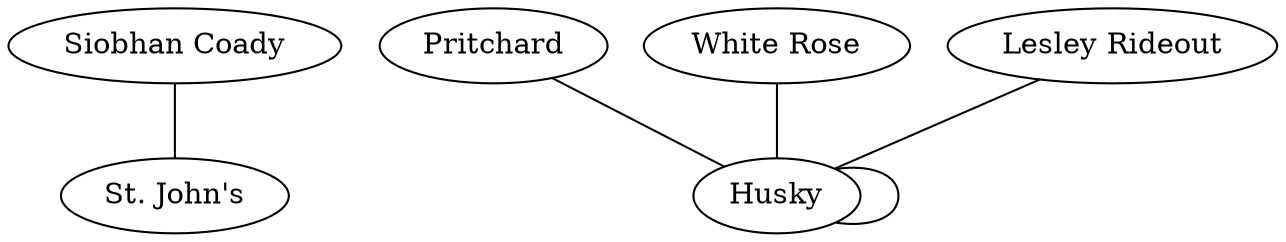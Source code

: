 strict graph "SeaRose FPSO production ship spill" {
	"Siobhan Coady"
	"St. John's"
	"Siobhan Coady" -- "St. John's"
	Pritchard
	Husky
	Pritchard -- Husky
	"White Rose"
	"White Rose" -- Husky
	"White Rose"
	"White Rose" -- Husky
	Husky -- Husky
	"Lesley Rideout"
	"Lesley Rideout" -- Husky
}
